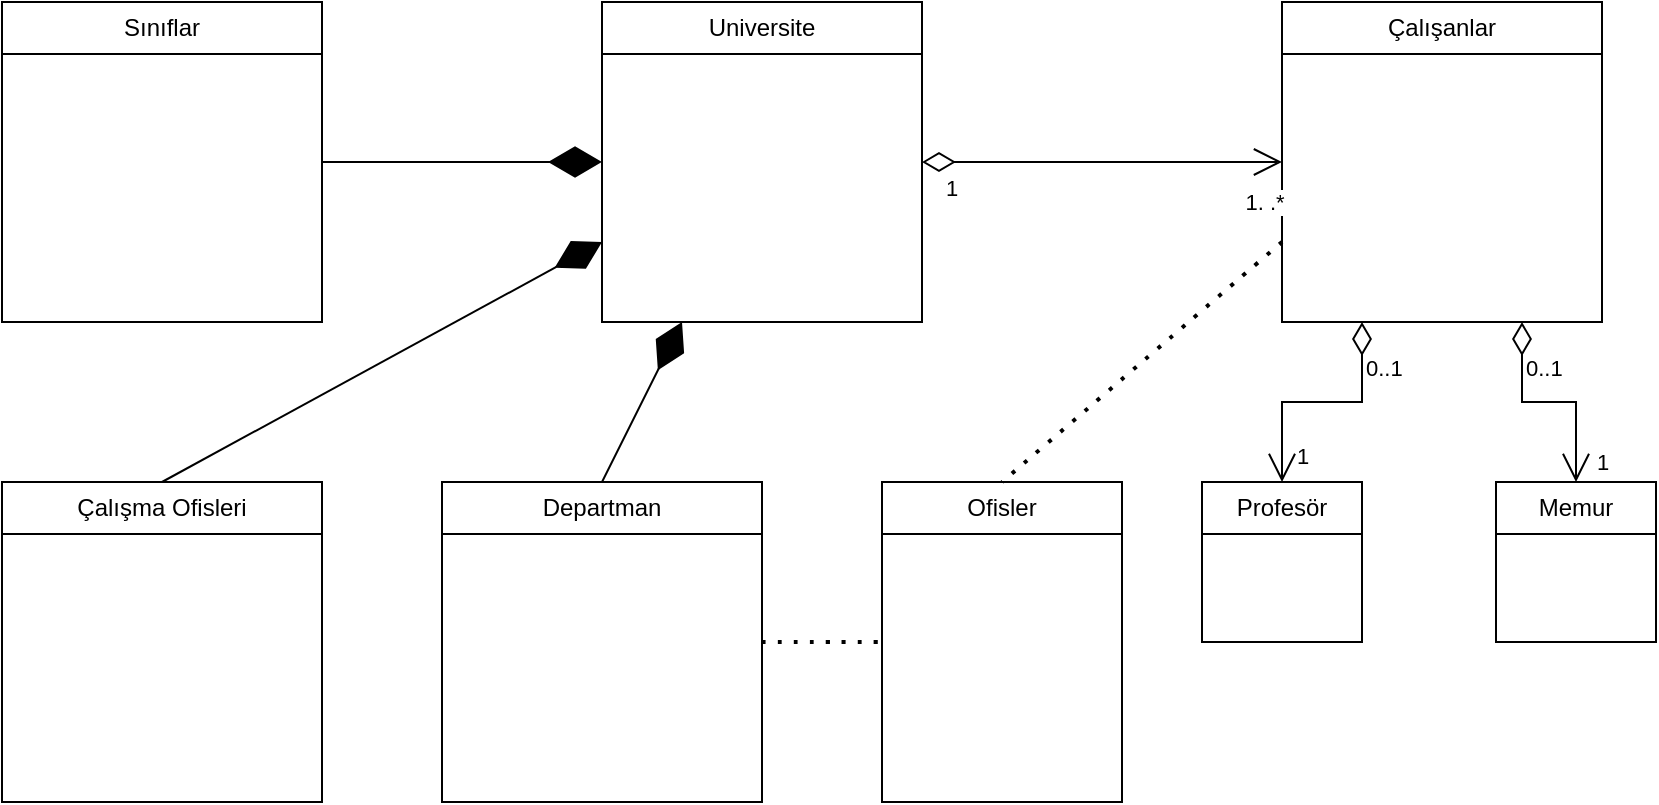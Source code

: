 <mxfile version="21.6.5" type="github">
  <diagram name="Sayfa -1" id="8OByhRNH3f9n73flxCI-">
    <mxGraphModel dx="911" dy="1206" grid="1" gridSize="10" guides="1" tooltips="1" connect="1" arrows="1" fold="1" page="1" pageScale="1" pageWidth="827" pageHeight="1169" math="0" shadow="0">
      <root>
        <mxCell id="0" />
        <mxCell id="1" parent="0" />
        <mxCell id="aLL4MsGs8Lk4g84Mp-0J-1" value="Universite" style="swimlane;fontStyle=0;childLayout=stackLayout;horizontal=1;startSize=26;fillColor=none;horizontalStack=0;resizeParent=1;resizeParentMax=0;resizeLast=0;collapsible=1;marginBottom=0;whiteSpace=wrap;html=1;" parent="1" vertex="1">
          <mxGeometry x="300" y="80" width="160" height="160" as="geometry" />
        </mxCell>
        <mxCell id="aLL4MsGs8Lk4g84Mp-0J-5" value="Departman" style="swimlane;fontStyle=0;childLayout=stackLayout;horizontal=1;startSize=26;fillColor=none;horizontalStack=0;resizeParent=1;resizeParentMax=0;resizeLast=0;collapsible=1;marginBottom=0;whiteSpace=wrap;html=1;" parent="1" vertex="1">
          <mxGeometry x="220" y="320" width="160" height="160" as="geometry" />
        </mxCell>
        <mxCell id="aLL4MsGs8Lk4g84Mp-0J-11" value="Çalışma Ofisleri" style="swimlane;fontStyle=0;childLayout=stackLayout;horizontal=1;startSize=26;fillColor=none;horizontalStack=0;resizeParent=1;resizeParentMax=0;resizeLast=0;collapsible=1;marginBottom=0;whiteSpace=wrap;html=1;" parent="1" vertex="1">
          <mxGeometry y="320" width="160" height="160" as="geometry" />
        </mxCell>
        <mxCell id="aLL4MsGs8Lk4g84Mp-0J-12" value="Sınıflar" style="swimlane;fontStyle=0;childLayout=stackLayout;horizontal=1;startSize=26;fillColor=none;horizontalStack=0;resizeParent=1;resizeParentMax=0;resizeLast=0;collapsible=1;marginBottom=0;whiteSpace=wrap;html=1;" parent="1" vertex="1">
          <mxGeometry y="80" width="160" height="160" as="geometry">
            <mxRectangle y="320" width="80" height="30" as="alternateBounds" />
          </mxGeometry>
        </mxCell>
        <mxCell id="aLL4MsGs8Lk4g84Mp-0J-15" value="Çalışanlar" style="swimlane;fontStyle=0;childLayout=stackLayout;horizontal=1;startSize=26;fillColor=none;horizontalStack=0;resizeParent=1;resizeParentMax=0;resizeLast=0;collapsible=1;marginBottom=0;whiteSpace=wrap;html=1;" parent="1" vertex="1">
          <mxGeometry x="640" y="80" width="160" height="160" as="geometry" />
        </mxCell>
        <mxCell id="aLL4MsGs8Lk4g84Mp-0J-18" value="Profesör" style="swimlane;fontStyle=0;childLayout=stackLayout;horizontal=1;startSize=26;fillColor=none;horizontalStack=0;resizeParent=1;resizeParentMax=0;resizeLast=0;collapsible=1;marginBottom=0;whiteSpace=wrap;html=1;" parent="1" vertex="1">
          <mxGeometry x="600" y="320" width="80" height="80" as="geometry" />
        </mxCell>
        <mxCell id="aLL4MsGs8Lk4g84Mp-0J-19" value="Memur" style="swimlane;fontStyle=0;childLayout=stackLayout;horizontal=1;startSize=26;fillColor=none;horizontalStack=0;resizeParent=1;resizeParentMax=0;resizeLast=0;collapsible=1;marginBottom=0;whiteSpace=wrap;html=1;" parent="1" vertex="1">
          <mxGeometry x="747" y="320" width="80" height="80" as="geometry" />
        </mxCell>
        <mxCell id="aLL4MsGs8Lk4g84Mp-0J-20" value="" style="endArrow=open;html=1;endSize=12;startArrow=diamondThin;startSize=14;startFill=0;edgeStyle=orthogonalEdgeStyle;rounded=0;exitX=0.25;exitY=1;exitDx=0;exitDy=0;entryX=0.5;entryY=0;entryDx=0;entryDy=0;" parent="1" source="aLL4MsGs8Lk4g84Mp-0J-15" target="aLL4MsGs8Lk4g84Mp-0J-18" edge="1">
          <mxGeometry relative="1" as="geometry">
            <mxPoint x="570" y="190" as="sourcePoint" />
            <mxPoint x="490" y="270" as="targetPoint" />
          </mxGeometry>
        </mxCell>
        <mxCell id="aLL4MsGs8Lk4g84Mp-0J-21" value="0..1" style="edgeLabel;resizable=0;html=1;align=left;verticalAlign=top;" parent="aLL4MsGs8Lk4g84Mp-0J-20" connectable="0" vertex="1">
          <mxGeometry x="-1" relative="1" as="geometry">
            <mxPoint y="10" as="offset" />
          </mxGeometry>
        </mxCell>
        <mxCell id="aLL4MsGs8Lk4g84Mp-0J-26" value="1" style="edgeLabel;html=1;align=center;verticalAlign=middle;resizable=0;points=[];" parent="aLL4MsGs8Lk4g84Mp-0J-20" vertex="1" connectable="0">
          <mxGeometry x="0.787" y="5" relative="1" as="geometry">
            <mxPoint x="5" as="offset" />
          </mxGeometry>
        </mxCell>
        <mxCell id="aLL4MsGs8Lk4g84Mp-0J-23" value="" style="endArrow=open;html=1;endSize=12;startArrow=diamondThin;startSize=14;startFill=0;edgeStyle=orthogonalEdgeStyle;rounded=0;exitX=0.75;exitY=1;exitDx=0;exitDy=0;entryX=0.5;entryY=0;entryDx=0;entryDy=0;" parent="1" source="aLL4MsGs8Lk4g84Mp-0J-15" target="aLL4MsGs8Lk4g84Mp-0J-19" edge="1">
          <mxGeometry relative="1" as="geometry">
            <mxPoint x="690" y="250" as="sourcePoint" />
            <mxPoint x="650" y="330" as="targetPoint" />
          </mxGeometry>
        </mxCell>
        <mxCell id="aLL4MsGs8Lk4g84Mp-0J-24" value="0..1" style="edgeLabel;resizable=0;html=1;align=left;verticalAlign=top;" parent="aLL4MsGs8Lk4g84Mp-0J-23" connectable="0" vertex="1">
          <mxGeometry x="-1" relative="1" as="geometry">
            <mxPoint y="10" as="offset" />
          </mxGeometry>
        </mxCell>
        <mxCell id="aLL4MsGs8Lk4g84Mp-0J-28" value="1" style="edgeLabel;html=1;align=center;verticalAlign=middle;resizable=0;points=[];" parent="aLL4MsGs8Lk4g84Mp-0J-23" vertex="1" connectable="0">
          <mxGeometry x="0.791" y="8" relative="1" as="geometry">
            <mxPoint x="5" y="1" as="offset" />
          </mxGeometry>
        </mxCell>
        <mxCell id="aLL4MsGs8Lk4g84Mp-0J-29" value="Ofisler" style="swimlane;fontStyle=0;childLayout=stackLayout;horizontal=1;startSize=26;fillColor=none;horizontalStack=0;resizeParent=1;resizeParentMax=0;resizeLast=0;collapsible=1;marginBottom=0;whiteSpace=wrap;html=1;" parent="1" vertex="1">
          <mxGeometry x="440" y="320" width="120" height="160" as="geometry" />
        </mxCell>
        <mxCell id="aLL4MsGs8Lk4g84Mp-0J-30" value="" style="endArrow=open;html=1;endSize=12;startArrow=diamondThin;startSize=14;startFill=0;edgeStyle=orthogonalEdgeStyle;rounded=0;exitX=1;exitY=0.5;exitDx=0;exitDy=0;entryX=0;entryY=0.5;entryDx=0;entryDy=0;" parent="1" source="aLL4MsGs8Lk4g84Mp-0J-1" target="aLL4MsGs8Lk4g84Mp-0J-15" edge="1">
          <mxGeometry relative="1" as="geometry">
            <mxPoint x="490" y="160" as="sourcePoint" />
            <mxPoint x="450" y="240" as="targetPoint" />
          </mxGeometry>
        </mxCell>
        <mxCell id="aLL4MsGs8Lk4g84Mp-0J-31" value="1" style="edgeLabel;resizable=0;html=1;align=left;verticalAlign=top;" parent="aLL4MsGs8Lk4g84Mp-0J-30" connectable="0" vertex="1">
          <mxGeometry x="-1" relative="1" as="geometry">
            <mxPoint x="10" as="offset" />
          </mxGeometry>
        </mxCell>
        <mxCell id="aLL4MsGs8Lk4g84Mp-0J-32" value="1. .*" style="edgeLabel;html=1;align=center;verticalAlign=middle;resizable=0;points=[];" parent="aLL4MsGs8Lk4g84Mp-0J-30" vertex="1" connectable="0">
          <mxGeometry x="0.787" y="5" relative="1" as="geometry">
            <mxPoint x="10" y="25" as="offset" />
          </mxGeometry>
        </mxCell>
        <mxCell id="AAOuZeVIyKxDuq8GX49z-1" value="" style="endArrow=diamondThin;endFill=1;endSize=24;html=1;rounded=0;fontSize=12;curved=1;exitX=0.5;exitY=0;exitDx=0;exitDy=0;entryX=0;entryY=0.75;entryDx=0;entryDy=0;" edge="1" parent="1" source="aLL4MsGs8Lk4g84Mp-0J-11" target="aLL4MsGs8Lk4g84Mp-0J-1">
          <mxGeometry width="160" relative="1" as="geometry">
            <mxPoint x="350" y="350" as="sourcePoint" />
            <mxPoint x="510" y="350" as="targetPoint" />
          </mxGeometry>
        </mxCell>
        <mxCell id="AAOuZeVIyKxDuq8GX49z-3" value="" style="endArrow=diamondThin;endFill=1;endSize=24;html=1;rounded=0;fontSize=12;curved=1;exitX=1;exitY=0.5;exitDx=0;exitDy=0;entryX=0;entryY=0.5;entryDx=0;entryDy=0;" edge="1" parent="1" source="aLL4MsGs8Lk4g84Mp-0J-12" target="aLL4MsGs8Lk4g84Mp-0J-1">
          <mxGeometry width="160" relative="1" as="geometry">
            <mxPoint x="350" y="350" as="sourcePoint" />
            <mxPoint x="510" y="350" as="targetPoint" />
          </mxGeometry>
        </mxCell>
        <mxCell id="AAOuZeVIyKxDuq8GX49z-4" value="" style="endArrow=diamondThin;endFill=1;endSize=24;html=1;rounded=0;fontSize=12;curved=1;exitX=0.5;exitY=0;exitDx=0;exitDy=0;entryX=0.25;entryY=1;entryDx=0;entryDy=0;" edge="1" parent="1" source="aLL4MsGs8Lk4g84Mp-0J-5" target="aLL4MsGs8Lk4g84Mp-0J-1">
          <mxGeometry width="160" relative="1" as="geometry">
            <mxPoint x="170" y="170" as="sourcePoint" />
            <mxPoint x="310" y="170" as="targetPoint" />
          </mxGeometry>
        </mxCell>
        <mxCell id="AAOuZeVIyKxDuq8GX49z-5" value="" style="endArrow=none;dashed=1;html=1;dashPattern=1 3;strokeWidth=2;rounded=0;fontSize=12;startSize=8;endSize=8;curved=1;entryX=0;entryY=0.5;entryDx=0;entryDy=0;exitX=1;exitY=0.5;exitDx=0;exitDy=0;" edge="1" parent="1" source="aLL4MsGs8Lk4g84Mp-0J-5" target="aLL4MsGs8Lk4g84Mp-0J-29">
          <mxGeometry width="50" height="50" relative="1" as="geometry">
            <mxPoint x="400" y="370" as="sourcePoint" />
            <mxPoint x="450" y="320" as="targetPoint" />
          </mxGeometry>
        </mxCell>
        <mxCell id="AAOuZeVIyKxDuq8GX49z-7" value="" style="endArrow=none;dashed=1;html=1;dashPattern=1 3;strokeWidth=2;rounded=0;fontSize=12;startSize=8;endSize=8;curved=1;entryX=0.5;entryY=0;entryDx=0;entryDy=0;exitX=0;exitY=0.75;exitDx=0;exitDy=0;" edge="1" parent="1" source="aLL4MsGs8Lk4g84Mp-0J-15" target="aLL4MsGs8Lk4g84Mp-0J-29">
          <mxGeometry width="50" height="50" relative="1" as="geometry">
            <mxPoint x="600" y="260" as="sourcePoint" />
            <mxPoint x="450" y="410" as="targetPoint" />
          </mxGeometry>
        </mxCell>
      </root>
    </mxGraphModel>
  </diagram>
</mxfile>
